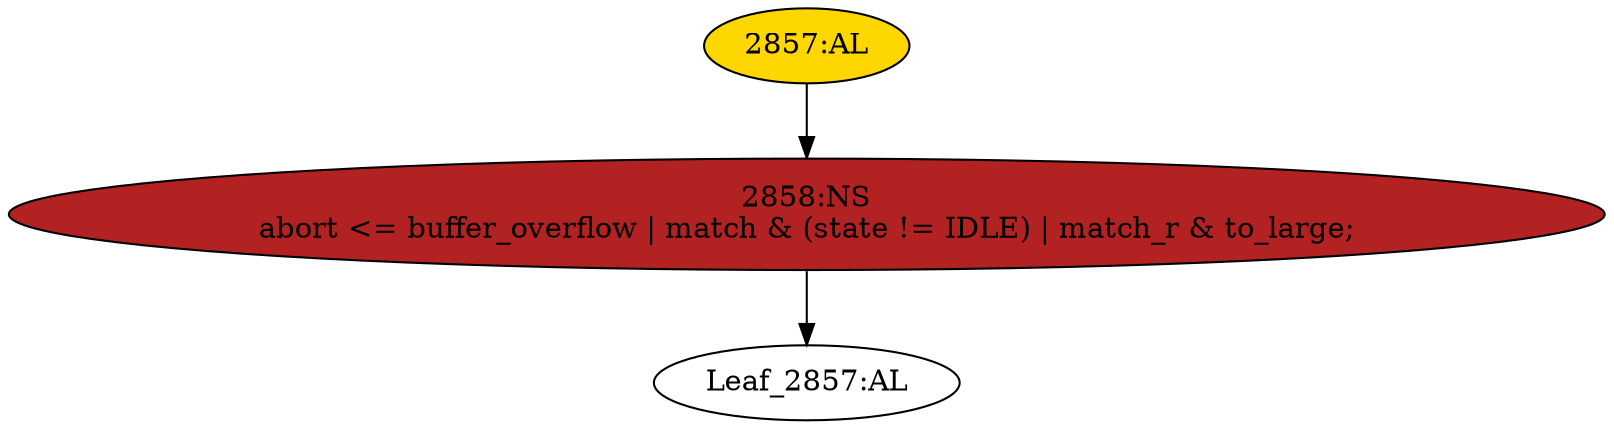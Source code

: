 strict digraph "" {
	node [label="\N"];
	"2857:AL"	 [ast="<pyverilog.vparser.ast.Always object at 0x7f13b554c590>",
		clk_sens=True,
		fillcolor=gold,
		label="2857:AL",
		sens="['clk']",
		statements="[]",
		style=filled,
		typ=Always,
		use_var="['buffer_overflow', 'state', 'to_large', 'match', 'match_r']"];
	"2858:NS"	 [ast="<pyverilog.vparser.ast.NonblockingSubstitution object at 0x7f13b554c690>",
		fillcolor=firebrick,
		label="2858:NS
abort <= buffer_overflow | match & (state != IDLE) | match_r & to_large;",
		statements="[<pyverilog.vparser.ast.NonblockingSubstitution object at 0x7f13b554c690>]",
		style=filled,
		typ=NonblockingSubstitution];
	"2857:AL" -> "2858:NS"	 [cond="[]",
		lineno=None];
	"Leaf_2857:AL"	 [def_var="['abort']",
		label="Leaf_2857:AL"];
	"2858:NS" -> "Leaf_2857:AL"	 [cond="[]",
		lineno=None];
}
